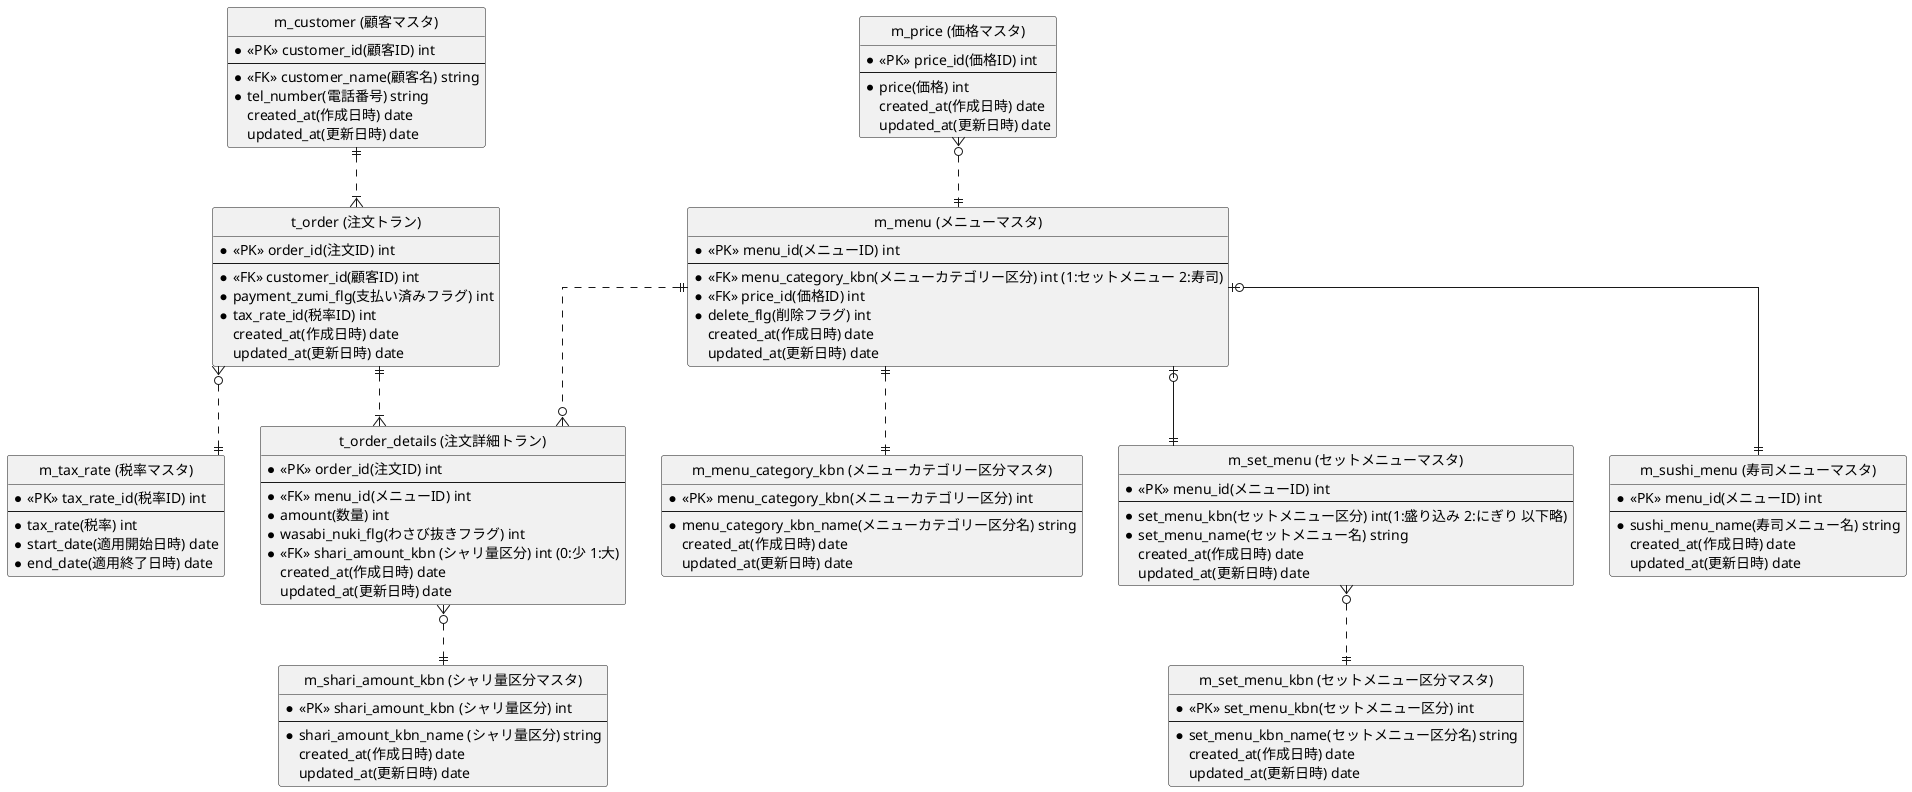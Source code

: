 @startuml test
hide circle
skinparam linetype ortho

entity "m_menu (メニューマスタ)" as m_menu {
     * <<PK>> menu_id(メニューID) int
     --
     * <<FK>> menu_category_kbn(メニューカテゴリー区分) int (1:セットメニュー 2:寿司)
     * <<FK>> price_id(価格ID) int
     * delete_flg(削除フラグ) int
     created_at(作成日時) date
     updated_at(更新日時) date
 }

 entity "m_menu_category_kbn (メニューカテゴリー区分マスタ)" as m_menu_category_kbn {
     * <<PK>> menu_category_kbn(メニューカテゴリー区分) int
     --
     * menu_category_kbn_name(メニューカテゴリー区分名) string
     created_at(作成日時) date
     updated_at(更新日時) date
 }

 entity "m_set_menu (セットメニューマスタ)" as m_set_menu {
     * <<PK>> menu_id(メニューID) int
     --
     * set_menu_kbn(セットメニュー区分) int(1:盛り込み 2:にぎり 以下略)
     * set_menu_name(セットメニュー名) string
     created_at(作成日時) date
     updated_at(更新日時) date
 }

 entity "m_set_menu_kbn (セットメニュー区分マスタ)" as m_set_menu_kbn {
     * <<PK>> set_menu_kbn(セットメニュー区分) int
     --
     * set_menu_kbn_name(セットメニュー区分名) string
     created_at(作成日時) date
     updated_at(更新日時) date
 }

 entity "m_sushi_menu (寿司メニューマスタ)" as m_sushi_menu {
     * <<PK>> menu_id(メニューID) int
     --
     * sushi_menu_name(寿司メニュー名) string
     created_at(作成日時) date
     updated_at(更新日時) date
 }

 entity "m_price (価格マスタ)" as m_price {
     * <<PK>> price_id(価格ID) int
     --
     * price(価格) int
     created_at(作成日時) date
     updated_at(更新日時) date
 }

entity "m_customer (顧客マスタ)" as m_customer {
     * <<PK>> customer_id(顧客ID) int
     --
     * <<FK>> customer_name(顧客名) string
     * tel_number(電話番号) string
     created_at(作成日時) date
     updated_at(更新日時) date
 }

entity "t_order (注文トラン)" as t_order {
     * <<PK>> order_id(注文ID) int
     --
     * <<FK>> customer_id(顧客ID) int
     * payment_zumi_flg(支払い済みフラグ) int
     * tax_rate_id(税率ID) int
     created_at(作成日時) date
     updated_at(更新日時) date
 }

entity "t_order_details (注文詳細トラン)" as t_order_details {
     * <<PK>> order_id(注文ID) int
     --
     * <<FK>> menu_id(メニューID) int
     * amount(数量) int
     * wasabi_nuki_flg(わさび抜きフラグ) int
     * <<FK>> shari_amount_kbn (シャリ量区分) int (0:少 1:大)
     created_at(作成日時) date
     updated_at(更新日時) date
 }

entity "m_shari_amount_kbn (シャリ量区分マスタ)" as m_shari_amount_kbn {
     * <<PK>> shari_amount_kbn (シャリ量区分) int
     --
     * shari_amount_kbn_name (シャリ量区分) string
     created_at(作成日時) date
     updated_at(更新日時) date
 }

entity "m_tax_rate (税率マスタ)" as m_tax_rate {
     * <<PK>> tax_rate_id(税率ID) int
     --
     * tax_rate(税率) int
     * start_date(適用開始日時) date
     * end_date(適用終了日時) date
 }

 t_order ||..|{ t_order_details
 m_customer ||..|{ t_order
 m_menu ||..|| m_menu_category_kbn
 m_menu |o--|| m_set_menu
 m_menu |o--|| m_sushi_menu
 m_menu ||..o{ t_order_details
 m_set_menu }o..|| m_set_menu_kbn
 t_order }o..|| m_tax_rate 
 m_price }o..|| m_menu
 t_order_details }o..|| m_shari_amount_kbn



@enduml